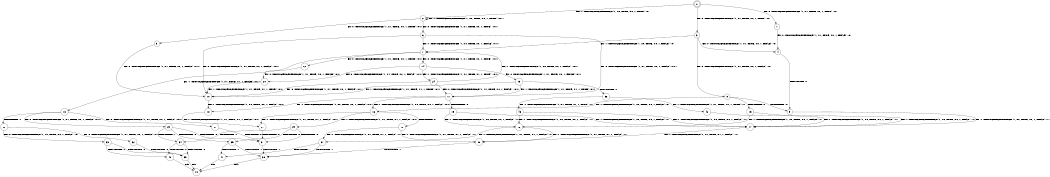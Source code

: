 digraph BCG {
size = "7, 10.5";
center = TRUE;
node [shape = circle];
0 [peripheries = 2];
0 -> 1 [label = "EX !0 !ATOMIC_EXCH_BRANCH (1, +1, TRUE, +0, 1, TRUE) !:0:"];
0 -> 2 [label = "EX !1 !ATOMIC_EXCH_BRANCH (1, +0, TRUE, +0, 1, TRUE) !:0:"];
0 -> 3 [label = "EX !0 !ATOMIC_EXCH_BRANCH (1, +1, TRUE, +0, 1, TRUE) !:0:"];
1 -> 4 [label = "EX !0 !ATOMIC_EXCH_BRANCH (1, +1, TRUE, +0, 1, FALSE) !:0:"];
2 -> 5 [label = "EX !0 !ATOMIC_EXCH_BRANCH (1, +1, TRUE, +0, 1, TRUE) !:0:1:"];
2 -> 6 [label = "EX !0 !ATOMIC_EXCH_BRANCH (1, +1, TRUE, +0, 1, TRUE) !:0:1:"];
2 -> 2 [label = "EX !1 !ATOMIC_EXCH_BRANCH (1, +0, TRUE, +0, 1, TRUE) !:0:1:"];
3 -> 4 [label = "EX !0 !ATOMIC_EXCH_BRANCH (1, +1, TRUE, +0, 1, FALSE) !:0:"];
3 -> 7 [label = "EX !1 !ATOMIC_EXCH_BRANCH (1, +0, TRUE, +0, 1, FALSE) !:0:"];
3 -> 8 [label = "EX !0 !ATOMIC_EXCH_BRANCH (1, +1, TRUE, +0, 1, FALSE) !:0:"];
4 -> 9 [label = "TERMINATE !0"];
5 -> 10 [label = "EX !0 !ATOMIC_EXCH_BRANCH (1, +1, TRUE, +0, 1, FALSE) !:0:1:"];
6 -> 10 [label = "EX !0 !ATOMIC_EXCH_BRANCH (1, +1, TRUE, +0, 1, FALSE) !:0:1:"];
6 -> 7 [label = "EX !1 !ATOMIC_EXCH_BRANCH (1, +0, TRUE, +0, 1, FALSE) !:0:1:"];
6 -> 11 [label = "EX !0 !ATOMIC_EXCH_BRANCH (1, +1, TRUE, +0, 1, FALSE) !:0:1:"];
7 -> 12 [label = "EX !0 !ATOMIC_EXCH_BRANCH (1, +1, TRUE, +0, 1, TRUE) !:0:1:"];
7 -> 13 [label = "EX !1 !ATOMIC_EXCH_BRANCH (1, +1, TRUE, +1, 1, FALSE) !:0:1:"];
7 -> 14 [label = "EX !0 !ATOMIC_EXCH_BRANCH (1, +1, TRUE, +0, 1, TRUE) !:0:1:"];
8 -> 9 [label = "TERMINATE !0"];
8 -> 15 [label = "TERMINATE !0"];
8 -> 16 [label = "EX !1 !ATOMIC_EXCH_BRANCH (1, +0, TRUE, +0, 1, FALSE) !:0:"];
9 -> 17 [label = "EX !1 !ATOMIC_EXCH_BRANCH (1, +0, TRUE, +0, 1, FALSE) !:1:"];
10 -> 18 [label = "EX !1 !ATOMIC_EXCH_BRANCH (1, +0, TRUE, +0, 1, FALSE) !:0:1:"];
11 -> 18 [label = "EX !1 !ATOMIC_EXCH_BRANCH (1, +0, TRUE, +0, 1, FALSE) !:0:1:"];
11 -> 19 [label = "TERMINATE !0"];
11 -> 16 [label = "EX !1 !ATOMIC_EXCH_BRANCH (1, +0, TRUE, +0, 1, FALSE) !:0:1:"];
12 -> 20 [label = "EX !0 !ATOMIC_EXCH_BRANCH (1, +1, TRUE, +0, 1, FALSE) !:0:1:"];
13 -> 21 [label = "EX !0 !ATOMIC_EXCH_BRANCH (1, +1, TRUE, +0, 1, FALSE) !:0:1:"];
13 -> 22 [label = "TERMINATE !1"];
13 -> 23 [label = "EX !0 !ATOMIC_EXCH_BRANCH (1, +1, TRUE, +0, 1, FALSE) !:0:1:"];
14 -> 20 [label = "EX !0 !ATOMIC_EXCH_BRANCH (1, +1, TRUE, +0, 1, FALSE) !:0:1:"];
14 -> 24 [label = "EX !1 !ATOMIC_EXCH_BRANCH (1, +1, TRUE, +1, 1, TRUE) !:0:1:"];
14 -> 25 [label = "EX !0 !ATOMIC_EXCH_BRANCH (1, +1, TRUE, +0, 1, FALSE) !:0:1:"];
15 -> 17 [label = "EX !1 !ATOMIC_EXCH_BRANCH (1, +0, TRUE, +0, 1, FALSE) !:1:"];
15 -> 26 [label = "EX !1 !ATOMIC_EXCH_BRANCH (1, +0, TRUE, +0, 1, FALSE) !:1:"];
16 -> 27 [label = "EX !1 !ATOMIC_EXCH_BRANCH (1, +1, TRUE, +1, 1, FALSE) !:0:1:"];
16 -> 28 [label = "TERMINATE !0"];
16 -> 29 [label = "EX !1 !ATOMIC_EXCH_BRANCH (1, +1, TRUE, +1, 1, FALSE) !:0:1:"];
17 -> 30 [label = "EX !1 !ATOMIC_EXCH_BRANCH (1, +1, TRUE, +1, 1, FALSE) !:1:"];
18 -> 27 [label = "EX !1 !ATOMIC_EXCH_BRANCH (1, +1, TRUE, +1, 1, FALSE) !:0:1:"];
19 -> 17 [label = "EX !1 !ATOMIC_EXCH_BRANCH (1, +0, TRUE, +0, 1, FALSE) !:1:"];
19 -> 26 [label = "EX !1 !ATOMIC_EXCH_BRANCH (1, +0, TRUE, +0, 1, FALSE) !:1:"];
20 -> 10 [label = "EX !1 !ATOMIC_EXCH_BRANCH (1, +1, TRUE, +1, 1, TRUE) !:0:1:"];
21 -> 31 [label = "TERMINATE !0"];
22 -> 32 [label = "EX !0 !ATOMIC_EXCH_BRANCH (1, +1, TRUE, +0, 1, FALSE) !:0:"];
22 -> 33 [label = "EX !0 !ATOMIC_EXCH_BRANCH (1, +1, TRUE, +0, 1, FALSE) !:0:"];
23 -> 31 [label = "TERMINATE !0"];
23 -> 34 [label = "TERMINATE !1"];
23 -> 35 [label = "TERMINATE !0"];
24 -> 10 [label = "EX !0 !ATOMIC_EXCH_BRANCH (1, +1, TRUE, +0, 1, FALSE) !:0:1:"];
24 -> 7 [label = "EX !1 !ATOMIC_EXCH_BRANCH (1, +0, TRUE, +0, 1, FALSE) !:0:1:"];
24 -> 11 [label = "EX !0 !ATOMIC_EXCH_BRANCH (1, +1, TRUE, +0, 1, FALSE) !:0:1:"];
25 -> 10 [label = "EX !1 !ATOMIC_EXCH_BRANCH (1, +1, TRUE, +1, 1, TRUE) !:0:1:"];
25 -> 36 [label = "TERMINATE !0"];
25 -> 11 [label = "EX !1 !ATOMIC_EXCH_BRANCH (1, +1, TRUE, +1, 1, TRUE) !:0:1:"];
26 -> 30 [label = "EX !1 !ATOMIC_EXCH_BRANCH (1, +1, TRUE, +1, 1, FALSE) !:1:"];
26 -> 37 [label = "EX !1 !ATOMIC_EXCH_BRANCH (1, +1, TRUE, +1, 1, FALSE) !:1:"];
27 -> 31 [label = "TERMINATE !0"];
28 -> 30 [label = "EX !1 !ATOMIC_EXCH_BRANCH (1, +1, TRUE, +1, 1, FALSE) !:1:"];
28 -> 37 [label = "EX !1 !ATOMIC_EXCH_BRANCH (1, +1, TRUE, +1, 1, FALSE) !:1:"];
29 -> 31 [label = "TERMINATE !0"];
29 -> 34 [label = "TERMINATE !1"];
29 -> 35 [label = "TERMINATE !0"];
30 -> 38 [label = "TERMINATE !1"];
31 -> 38 [label = "TERMINATE !1"];
32 -> 39 [label = "TERMINATE !0"];
33 -> 39 [label = "TERMINATE !0"];
33 -> 40 [label = "TERMINATE !0"];
34 -> 39 [label = "TERMINATE !0"];
34 -> 40 [label = "TERMINATE !0"];
35 -> 38 [label = "TERMINATE !1"];
35 -> 41 [label = "TERMINATE !1"];
36 -> 42 [label = "EX !1 !ATOMIC_EXCH_BRANCH (1, +1, TRUE, +1, 1, TRUE) !:1:"];
36 -> 43 [label = "EX !1 !ATOMIC_EXCH_BRANCH (1, +1, TRUE, +1, 1, TRUE) !:1:"];
37 -> 38 [label = "TERMINATE !1"];
37 -> 41 [label = "TERMINATE !1"];
38 -> 44 [label = "exit"];
39 -> 44 [label = "exit"];
40 -> 44 [label = "exit"];
41 -> 44 [label = "exit"];
42 -> 17 [label = "EX !1 !ATOMIC_EXCH_BRANCH (1, +0, TRUE, +0, 1, FALSE) !:1:"];
43 -> 17 [label = "EX !1 !ATOMIC_EXCH_BRANCH (1, +0, TRUE, +0, 1, FALSE) !:1:"];
43 -> 26 [label = "EX !1 !ATOMIC_EXCH_BRANCH (1, +0, TRUE, +0, 1, FALSE) !:1:"];
}
